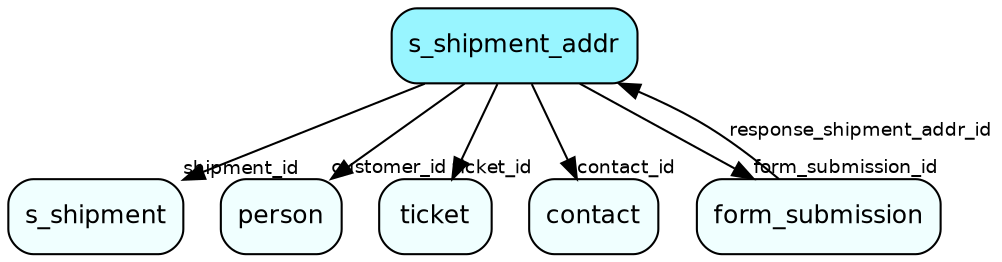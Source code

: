 digraph s_shipment_addr  {
node [shape = box style="rounded, filled" fontname = "Helvetica" fontsize = "12" ]
edge [fontname = "Helvetica" fontsize = "9"]

s_shipment_addr[fillcolor = "cadetblue1"]
s_shipment[fillcolor = "azure1"]
person[fillcolor = "azure1"]
ticket[fillcolor = "azure1"]
contact[fillcolor = "azure1"]
form_submission[fillcolor = "azure1"]
s_shipment_addr -> s_shipment [headlabel = "shipment_id"]
s_shipment_addr -> person [headlabel = "customer_id"]
s_shipment_addr -> ticket [headlabel = "ticket_id"]
s_shipment_addr -> contact [headlabel = "contact_id"]
s_shipment_addr -> form_submission [headlabel = "form_submission_id"]
form_submission -> s_shipment_addr [label = "response_shipment_addr_id"]
}
